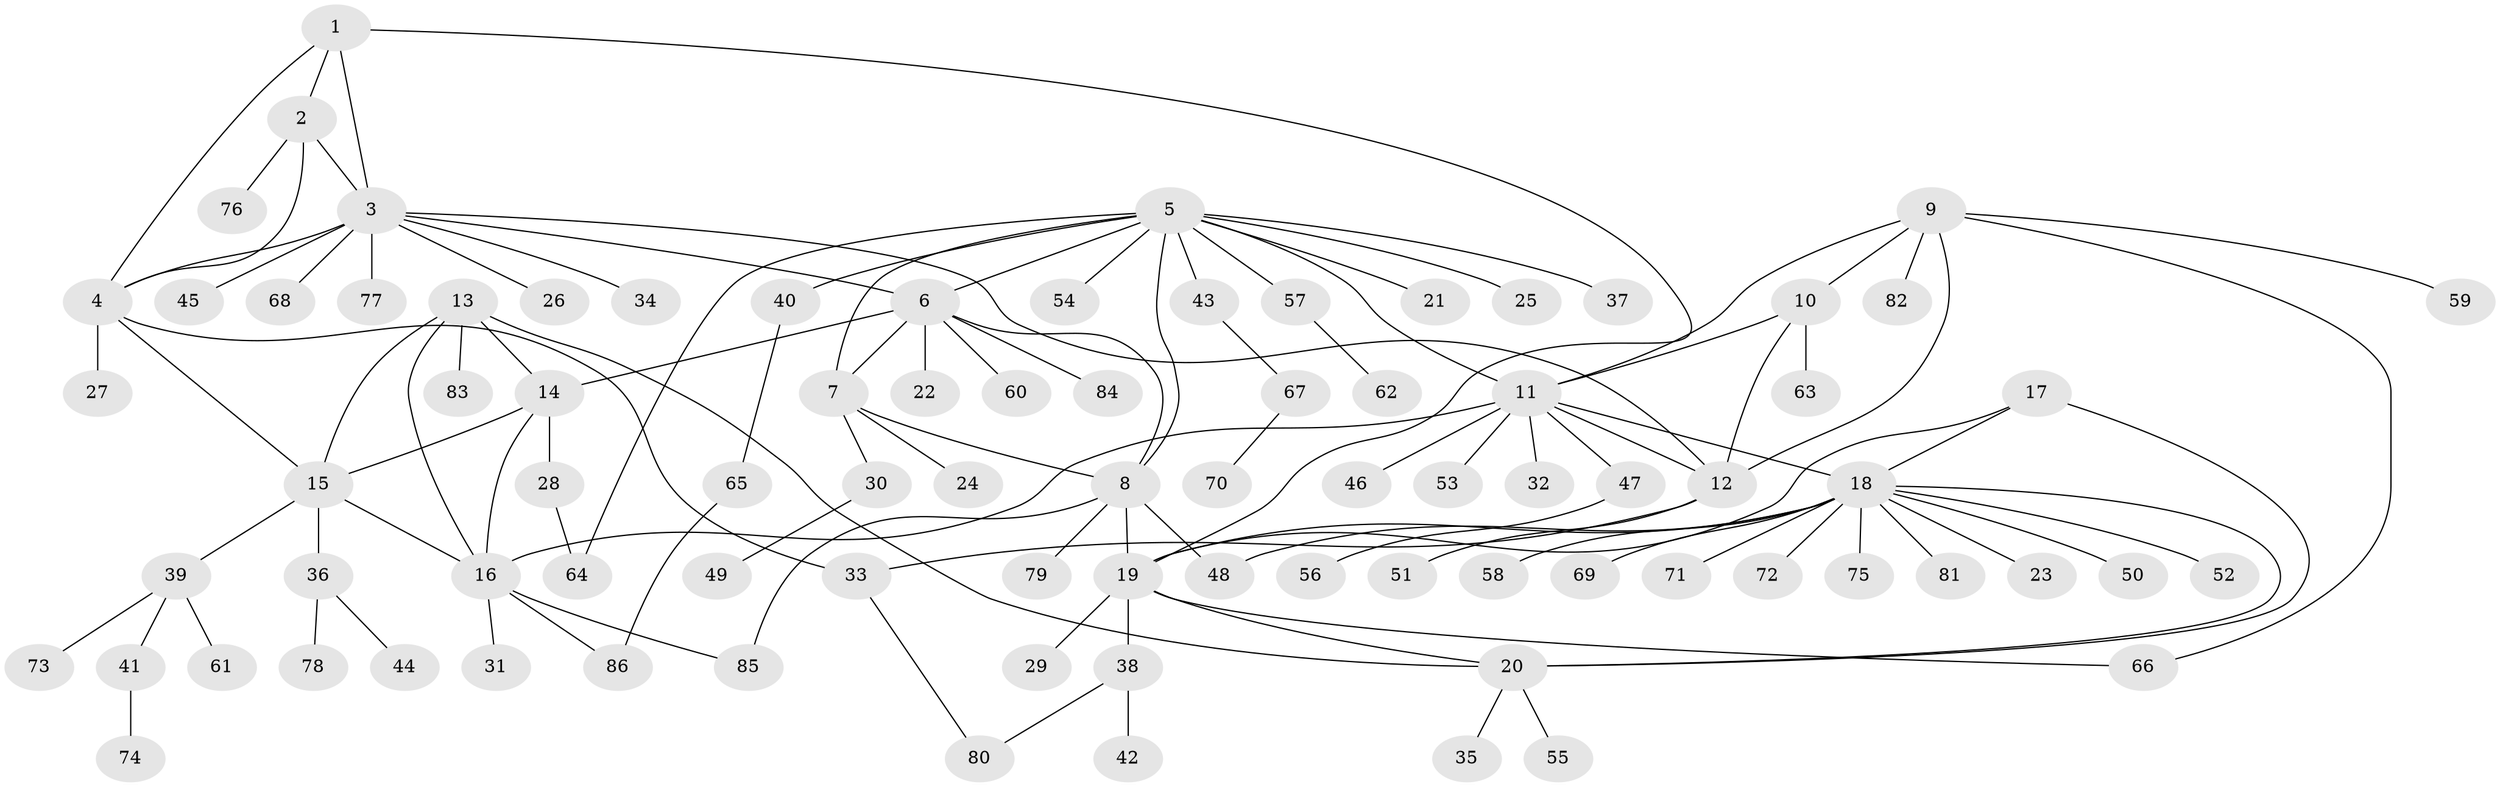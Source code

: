 // coarse degree distribution, {10: 0.023255813953488372, 1: 0.5581395348837209, 7: 0.023255813953488372, 6: 0.09302325581395349, 3: 0.023255813953488372, 4: 0.046511627906976744, 5: 0.06976744186046512, 2: 0.11627906976744186, 11: 0.023255813953488372, 8: 0.023255813953488372}
// Generated by graph-tools (version 1.1) at 2025/37/03/04/25 23:37:36]
// undirected, 86 vertices, 113 edges
graph export_dot {
  node [color=gray90,style=filled];
  1;
  2;
  3;
  4;
  5;
  6;
  7;
  8;
  9;
  10;
  11;
  12;
  13;
  14;
  15;
  16;
  17;
  18;
  19;
  20;
  21;
  22;
  23;
  24;
  25;
  26;
  27;
  28;
  29;
  30;
  31;
  32;
  33;
  34;
  35;
  36;
  37;
  38;
  39;
  40;
  41;
  42;
  43;
  44;
  45;
  46;
  47;
  48;
  49;
  50;
  51;
  52;
  53;
  54;
  55;
  56;
  57;
  58;
  59;
  60;
  61;
  62;
  63;
  64;
  65;
  66;
  67;
  68;
  69;
  70;
  71;
  72;
  73;
  74;
  75;
  76;
  77;
  78;
  79;
  80;
  81;
  82;
  83;
  84;
  85;
  86;
  1 -- 2;
  1 -- 3;
  1 -- 4;
  1 -- 19;
  2 -- 3;
  2 -- 4;
  2 -- 76;
  3 -- 4;
  3 -- 6;
  3 -- 12;
  3 -- 26;
  3 -- 34;
  3 -- 45;
  3 -- 68;
  3 -- 77;
  4 -- 15;
  4 -- 27;
  4 -- 33;
  5 -- 6;
  5 -- 7;
  5 -- 8;
  5 -- 11;
  5 -- 21;
  5 -- 25;
  5 -- 37;
  5 -- 40;
  5 -- 43;
  5 -- 54;
  5 -- 57;
  5 -- 64;
  6 -- 7;
  6 -- 8;
  6 -- 14;
  6 -- 22;
  6 -- 60;
  6 -- 84;
  7 -- 8;
  7 -- 24;
  7 -- 30;
  8 -- 19;
  8 -- 48;
  8 -- 79;
  8 -- 85;
  9 -- 10;
  9 -- 11;
  9 -- 12;
  9 -- 59;
  9 -- 66;
  9 -- 82;
  10 -- 11;
  10 -- 12;
  10 -- 63;
  11 -- 12;
  11 -- 16;
  11 -- 18;
  11 -- 32;
  11 -- 46;
  11 -- 47;
  11 -- 53;
  12 -- 33;
  12 -- 51;
  13 -- 14;
  13 -- 15;
  13 -- 16;
  13 -- 20;
  13 -- 83;
  14 -- 15;
  14 -- 16;
  14 -- 28;
  15 -- 16;
  15 -- 36;
  15 -- 39;
  16 -- 31;
  16 -- 85;
  16 -- 86;
  17 -- 18;
  17 -- 19;
  17 -- 20;
  18 -- 19;
  18 -- 20;
  18 -- 23;
  18 -- 48;
  18 -- 50;
  18 -- 52;
  18 -- 58;
  18 -- 69;
  18 -- 71;
  18 -- 72;
  18 -- 75;
  18 -- 81;
  19 -- 20;
  19 -- 29;
  19 -- 38;
  19 -- 66;
  20 -- 35;
  20 -- 55;
  28 -- 64;
  30 -- 49;
  33 -- 80;
  36 -- 44;
  36 -- 78;
  38 -- 42;
  38 -- 80;
  39 -- 41;
  39 -- 61;
  39 -- 73;
  40 -- 65;
  41 -- 74;
  43 -- 67;
  47 -- 56;
  57 -- 62;
  65 -- 86;
  67 -- 70;
}
